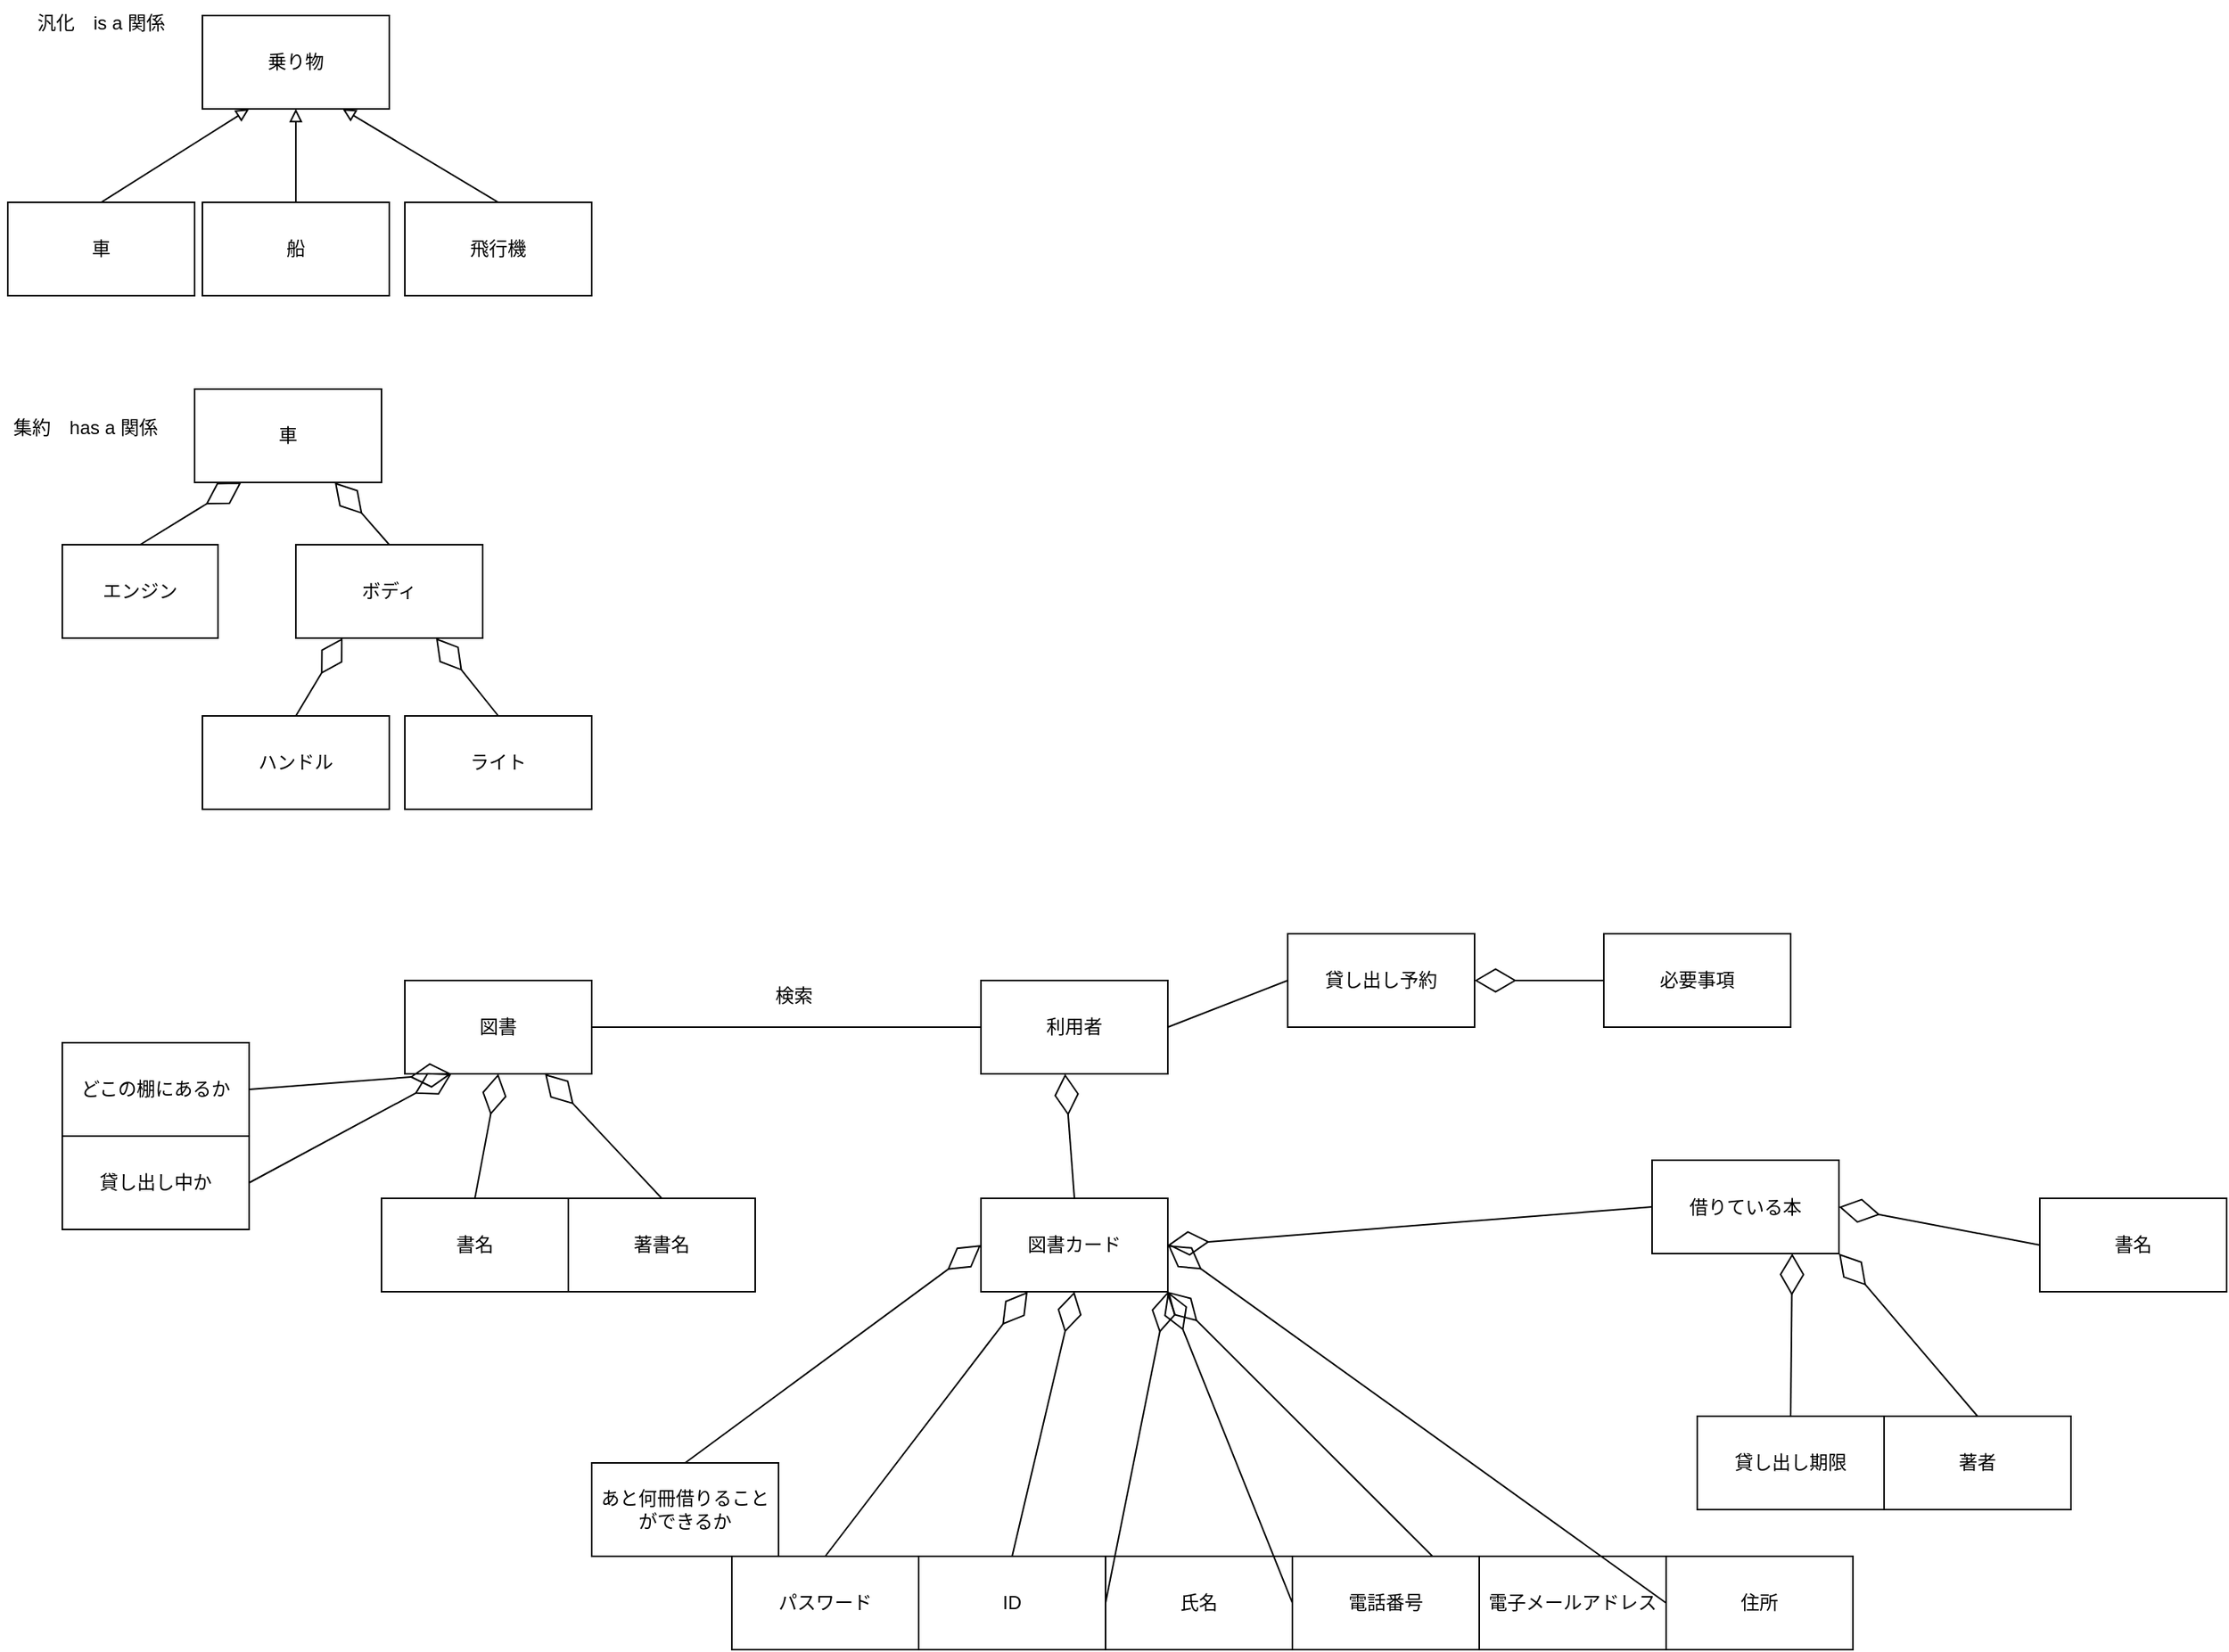 <mxfile version="24.7.17">
  <diagram name="ページ1" id="OZ27yUFGQaLUmOwBfmG1">
    <mxGraphModel dx="780" dy="496" grid="1" gridSize="10" guides="1" tooltips="1" connect="1" arrows="1" fold="1" page="1" pageScale="1" pageWidth="827" pageHeight="1169" math="0" shadow="0">
      <root>
        <mxCell id="0" />
        <mxCell id="1" parent="0" />
        <mxCell id="Nxn4Z3qcUavm5EaymW28-1" value="乗り物" style="rounded=0;whiteSpace=wrap;html=1;" parent="1" vertex="1">
          <mxGeometry x="130" y="40" width="120" height="60" as="geometry" />
        </mxCell>
        <mxCell id="Nxn4Z3qcUavm5EaymW28-2" value="車" style="rounded=0;whiteSpace=wrap;html=1;" parent="1" vertex="1">
          <mxGeometry x="5" y="160" width="120" height="60" as="geometry" />
        </mxCell>
        <mxCell id="Nxn4Z3qcUavm5EaymW28-3" value="船" style="rounded=0;whiteSpace=wrap;html=1;" parent="1" vertex="1">
          <mxGeometry x="130" y="160" width="120" height="60" as="geometry" />
        </mxCell>
        <mxCell id="Nxn4Z3qcUavm5EaymW28-4" value="飛行機" style="rounded=0;whiteSpace=wrap;html=1;" parent="1" vertex="1">
          <mxGeometry x="260" y="160" width="120" height="60" as="geometry" />
        </mxCell>
        <mxCell id="Nxn4Z3qcUavm5EaymW28-6" value="" style="endArrow=block;html=1;rounded=0;endFill=0;entryX=0.75;entryY=1;entryDx=0;entryDy=0;exitX=0.5;exitY=0;exitDx=0;exitDy=0;" parent="1" source="Nxn4Z3qcUavm5EaymW28-4" target="Nxn4Z3qcUavm5EaymW28-1" edge="1">
          <mxGeometry width="50" height="50" relative="1" as="geometry">
            <mxPoint x="420" y="170" as="sourcePoint" />
            <mxPoint x="470" y="120" as="targetPoint" />
          </mxGeometry>
        </mxCell>
        <mxCell id="Nxn4Z3qcUavm5EaymW28-8" value="" style="endArrow=block;html=1;rounded=0;endFill=0;entryX=0.25;entryY=1;entryDx=0;entryDy=0;exitX=0.5;exitY=0;exitDx=0;exitDy=0;" parent="1" source="Nxn4Z3qcUavm5EaymW28-2" target="Nxn4Z3qcUavm5EaymW28-1" edge="1">
          <mxGeometry width="50" height="50" relative="1" as="geometry">
            <mxPoint x="491" y="130" as="sourcePoint" />
            <mxPoint x="337" y="60" as="targetPoint" />
          </mxGeometry>
        </mxCell>
        <mxCell id="Nxn4Z3qcUavm5EaymW28-9" value="" style="endArrow=block;html=1;rounded=0;endFill=0;entryX=0.5;entryY=1;entryDx=0;entryDy=0;exitX=0.5;exitY=0;exitDx=0;exitDy=0;" parent="1" source="Nxn4Z3qcUavm5EaymW28-3" target="Nxn4Z3qcUavm5EaymW28-1" edge="1">
          <mxGeometry width="50" height="50" relative="1" as="geometry">
            <mxPoint x="150" y="200" as="sourcePoint" />
            <mxPoint x="270" y="130" as="targetPoint" />
          </mxGeometry>
        </mxCell>
        <mxCell id="Nxn4Z3qcUavm5EaymW28-10" value="汎化　is a 関係" style="rounded=0;whiteSpace=wrap;html=1;fillColor=none;strokeColor=none;" parent="1" vertex="1">
          <mxGeometry x="10" y="30" width="110" height="30" as="geometry" />
        </mxCell>
        <mxCell id="Nxn4Z3qcUavm5EaymW28-11" value="車" style="rounded=0;whiteSpace=wrap;html=1;" parent="1" vertex="1">
          <mxGeometry x="125" y="280" width="120" height="60" as="geometry" />
        </mxCell>
        <mxCell id="Nxn4Z3qcUavm5EaymW28-12" value="エンジン" style="rounded=0;whiteSpace=wrap;html=1;" parent="1" vertex="1">
          <mxGeometry x="40" y="380" width="100" height="60" as="geometry" />
        </mxCell>
        <mxCell id="Nxn4Z3qcUavm5EaymW28-13" value="ライト" style="rounded=0;whiteSpace=wrap;html=1;" parent="1" vertex="1">
          <mxGeometry x="260" y="490" width="120" height="60" as="geometry" />
        </mxCell>
        <mxCell id="Nxn4Z3qcUavm5EaymW28-14" value="ボディ" style="rounded=0;whiteSpace=wrap;html=1;" parent="1" vertex="1">
          <mxGeometry x="190" y="380" width="120" height="60" as="geometry" />
        </mxCell>
        <mxCell id="Nxn4Z3qcUavm5EaymW28-15" value="ハンドル" style="rounded=0;whiteSpace=wrap;html=1;" parent="1" vertex="1">
          <mxGeometry x="130" y="490" width="120" height="60" as="geometry" />
        </mxCell>
        <mxCell id="Nxn4Z3qcUavm5EaymW28-16" value="" style="endArrow=diamondThin;endFill=0;endSize=24;html=1;rounded=0;entryX=0.25;entryY=1;entryDx=0;entryDy=0;exitX=0.5;exitY=0;exitDx=0;exitDy=0;" parent="1" source="Nxn4Z3qcUavm5EaymW28-12" target="Nxn4Z3qcUavm5EaymW28-11" edge="1">
          <mxGeometry width="160" relative="1" as="geometry">
            <mxPoint x="220" y="580" as="sourcePoint" />
            <mxPoint x="380" y="580" as="targetPoint" />
          </mxGeometry>
        </mxCell>
        <mxCell id="Nxn4Z3qcUavm5EaymW28-19" value="" style="endArrow=diamondThin;endFill=0;endSize=24;html=1;rounded=0;entryX=0.75;entryY=1;entryDx=0;entryDy=0;exitX=0.5;exitY=0;exitDx=0;exitDy=0;" parent="1" source="Nxn4Z3qcUavm5EaymW28-14" target="Nxn4Z3qcUavm5EaymW28-11" edge="1">
          <mxGeometry width="160" relative="1" as="geometry">
            <mxPoint x="280" y="480" as="sourcePoint" />
            <mxPoint x="320" y="430" as="targetPoint" />
          </mxGeometry>
        </mxCell>
        <mxCell id="Nxn4Z3qcUavm5EaymW28-20" value="" style="endArrow=diamondThin;endFill=0;endSize=24;html=1;rounded=0;entryX=0.75;entryY=1;entryDx=0;entryDy=0;exitX=0.5;exitY=0;exitDx=0;exitDy=0;" parent="1" source="Nxn4Z3qcUavm5EaymW28-13" target="Nxn4Z3qcUavm5EaymW28-14" edge="1">
          <mxGeometry width="160" relative="1" as="geometry">
            <mxPoint x="390" y="510" as="sourcePoint" />
            <mxPoint x="340" y="440" as="targetPoint" />
          </mxGeometry>
        </mxCell>
        <mxCell id="Nxn4Z3qcUavm5EaymW28-21" value="" style="endArrow=diamondThin;endFill=0;endSize=24;html=1;rounded=0;entryX=0.25;entryY=1;entryDx=0;entryDy=0;exitX=0.5;exitY=0;exitDx=0;exitDy=0;" parent="1" source="Nxn4Z3qcUavm5EaymW28-15" target="Nxn4Z3qcUavm5EaymW28-14" edge="1">
          <mxGeometry width="160" relative="1" as="geometry">
            <mxPoint x="190" y="630" as="sourcePoint" />
            <mxPoint x="230" y="550" as="targetPoint" />
          </mxGeometry>
        </mxCell>
        <mxCell id="Nxn4Z3qcUavm5EaymW28-22" value="集約　has a 関係" style="rounded=0;whiteSpace=wrap;html=1;fillColor=none;strokeColor=none;" parent="1" vertex="1">
          <mxGeometry y="290" width="110" height="30" as="geometry" />
        </mxCell>
        <mxCell id="Nxn4Z3qcUavm5EaymW28-23" value="利用者" style="rounded=0;whiteSpace=wrap;html=1;" parent="1" vertex="1">
          <mxGeometry x="630" y="660" width="120" height="60" as="geometry" />
        </mxCell>
        <mxCell id="Nxn4Z3qcUavm5EaymW28-24" value="図書カード" style="rounded=0;whiteSpace=wrap;html=1;" parent="1" vertex="1">
          <mxGeometry x="630" y="800" width="120" height="60" as="geometry" />
        </mxCell>
        <mxCell id="Nxn4Z3qcUavm5EaymW28-25" value="" style="endArrow=diamondThin;endFill=0;endSize=24;html=1;rounded=0;entryX=0.45;entryY=1;entryDx=0;entryDy=0;entryPerimeter=0;exitX=0.5;exitY=0;exitDx=0;exitDy=0;" parent="1" source="Nxn4Z3qcUavm5EaymW28-24" target="Nxn4Z3qcUavm5EaymW28-23" edge="1">
          <mxGeometry width="160" relative="1" as="geometry">
            <mxPoint x="730" y="580" as="sourcePoint" />
            <mxPoint x="205" y="730" as="targetPoint" />
          </mxGeometry>
        </mxCell>
        <mxCell id="Nxn4Z3qcUavm5EaymW28-26" value="ID" style="rounded=0;whiteSpace=wrap;html=1;" parent="1" vertex="1">
          <mxGeometry x="590" y="1030" width="120" height="60" as="geometry" />
        </mxCell>
        <mxCell id="Nxn4Z3qcUavm5EaymW28-27" value="" style="endArrow=diamondThin;endFill=0;endSize=24;html=1;rounded=0;entryX=0.5;entryY=1;entryDx=0;entryDy=0;exitX=0.5;exitY=0;exitDx=0;exitDy=0;" parent="1" source="Nxn4Z3qcUavm5EaymW28-26" target="Nxn4Z3qcUavm5EaymW28-24" edge="1">
          <mxGeometry width="160" relative="1" as="geometry">
            <mxPoint x="653" y="740" as="sourcePoint" />
            <mxPoint x="647" y="680" as="targetPoint" />
          </mxGeometry>
        </mxCell>
        <mxCell id="Nxn4Z3qcUavm5EaymW28-28" value="パスワード" style="rounded=0;whiteSpace=wrap;html=1;" parent="1" vertex="1">
          <mxGeometry x="470" y="1030" width="120" height="60" as="geometry" />
        </mxCell>
        <mxCell id="Nxn4Z3qcUavm5EaymW28-33" value="" style="endArrow=diamondThin;endFill=0;endSize=24;html=1;rounded=0;entryX=0.25;entryY=1;entryDx=0;entryDy=0;exitX=0.5;exitY=0;exitDx=0;exitDy=0;" parent="1" source="Nxn4Z3qcUavm5EaymW28-28" target="Nxn4Z3qcUavm5EaymW28-24" edge="1">
          <mxGeometry width="160" relative="1" as="geometry">
            <mxPoint x="560" y="750" as="sourcePoint" />
            <mxPoint x="530" y="640" as="targetPoint" />
          </mxGeometry>
        </mxCell>
        <mxCell id="Nxn4Z3qcUavm5EaymW28-34" value="図書" style="rounded=0;whiteSpace=wrap;html=1;" parent="1" vertex="1">
          <mxGeometry x="260" y="660" width="120" height="60" as="geometry" />
        </mxCell>
        <mxCell id="Nxn4Z3qcUavm5EaymW28-35" value="書名" style="rounded=0;whiteSpace=wrap;html=1;" parent="1" vertex="1">
          <mxGeometry x="245" y="800" width="120" height="60" as="geometry" />
        </mxCell>
        <mxCell id="Nxn4Z3qcUavm5EaymW28-36" value="著書名" style="rounded=0;whiteSpace=wrap;html=1;" parent="1" vertex="1">
          <mxGeometry x="365" y="800" width="120" height="60" as="geometry" />
        </mxCell>
        <mxCell id="Nxn4Z3qcUavm5EaymW28-37" value="" style="endArrow=diamondThin;endFill=0;endSize=24;html=1;rounded=0;entryX=0.75;entryY=1;entryDx=0;entryDy=0;exitX=0.5;exitY=0;exitDx=0;exitDy=0;" parent="1" source="Nxn4Z3qcUavm5EaymW28-36" target="Nxn4Z3qcUavm5EaymW28-34" edge="1">
          <mxGeometry width="160" relative="1" as="geometry">
            <mxPoint x="410" y="960" as="sourcePoint" />
            <mxPoint x="570" y="960" as="targetPoint" />
          </mxGeometry>
        </mxCell>
        <mxCell id="Nxn4Z3qcUavm5EaymW28-38" value="" style="endArrow=diamondThin;endFill=0;endSize=24;html=1;rounded=0;entryX=0.5;entryY=1;entryDx=0;entryDy=0;exitX=0.5;exitY=0;exitDx=0;exitDy=0;" parent="1" source="Nxn4Z3qcUavm5EaymW28-35" target="Nxn4Z3qcUavm5EaymW28-34" edge="1">
          <mxGeometry width="160" relative="1" as="geometry">
            <mxPoint x="285" y="1060" as="sourcePoint" />
            <mxPoint x="395" y="920" as="targetPoint" />
          </mxGeometry>
        </mxCell>
        <mxCell id="Nxn4Z3qcUavm5EaymW28-39" value="借りている本" style="rounded=0;whiteSpace=wrap;html=1;" parent="1" vertex="1">
          <mxGeometry x="1061" y="775.5" width="120" height="60" as="geometry" />
        </mxCell>
        <mxCell id="Nxn4Z3qcUavm5EaymW28-40" value="貸し出し期限" style="rounded=0;whiteSpace=wrap;html=1;" parent="1" vertex="1">
          <mxGeometry x="1090" y="940" width="120" height="60" as="geometry" />
        </mxCell>
        <mxCell id="Nxn4Z3qcUavm5EaymW28-42" value="氏名" style="rounded=0;whiteSpace=wrap;html=1;" parent="1" vertex="1">
          <mxGeometry x="710" y="1030" width="120" height="60" as="geometry" />
        </mxCell>
        <mxCell id="Nxn4Z3qcUavm5EaymW28-44" value="電子メールアドレス" style="rounded=0;whiteSpace=wrap;html=1;" parent="1" vertex="1">
          <mxGeometry x="950" y="1030" width="120" height="60" as="geometry" />
        </mxCell>
        <mxCell id="Nxn4Z3qcUavm5EaymW28-47" value="検索" style="rounded=0;whiteSpace=wrap;html=1;fillColor=none;strokeColor=none;" parent="1" vertex="1">
          <mxGeometry x="450" y="640" width="120" height="60" as="geometry" />
        </mxCell>
        <mxCell id="Nxn4Z3qcUavm5EaymW28-50" value="" style="endArrow=none;html=1;rounded=0;entryX=0;entryY=0.5;entryDx=0;entryDy=0;exitX=1;exitY=0.5;exitDx=0;exitDy=0;" parent="1" source="Nxn4Z3qcUavm5EaymW28-34" target="Nxn4Z3qcUavm5EaymW28-23" edge="1">
          <mxGeometry width="50" height="50" relative="1" as="geometry">
            <mxPoint x="470" y="720" as="sourcePoint" />
            <mxPoint x="520" y="670" as="targetPoint" />
          </mxGeometry>
        </mxCell>
        <mxCell id="Nxn4Z3qcUavm5EaymW28-55" value="" style="endArrow=diamondThin;endFill=0;endSize=24;html=1;rounded=0;exitX=0.5;exitY=0;exitDx=0;exitDy=0;entryX=0.75;entryY=1;entryDx=0;entryDy=0;" parent="1" source="Nxn4Z3qcUavm5EaymW28-40" target="Nxn4Z3qcUavm5EaymW28-39" edge="1">
          <mxGeometry width="160" relative="1" as="geometry">
            <mxPoint x="1421" y="695.5" as="sourcePoint" />
            <mxPoint x="1581" y="695.5" as="targetPoint" />
          </mxGeometry>
        </mxCell>
        <mxCell id="Nxn4Z3qcUavm5EaymW28-56" value="" style="endArrow=diamondThin;endFill=0;endSize=24;html=1;rounded=0;entryX=1;entryY=1;entryDx=0;entryDy=0;exitX=0;exitY=0.5;exitDx=0;exitDy=0;" parent="1" source="Nxn4Z3qcUavm5EaymW28-42" target="Nxn4Z3qcUavm5EaymW28-24" edge="1">
          <mxGeometry width="160" relative="1" as="geometry">
            <mxPoint x="860" y="860" as="sourcePoint" />
            <mxPoint x="960" y="800" as="targetPoint" />
          </mxGeometry>
        </mxCell>
        <mxCell id="Nxn4Z3qcUavm5EaymW28-58" value="" style="endArrow=diamondThin;endFill=0;endSize=24;html=1;rounded=0;entryX=1;entryY=1;entryDx=0;entryDy=0;exitX=0;exitY=0.5;exitDx=0;exitDy=0;" parent="1" source="Nxn4Z3qcUavm5EaymW28-46" target="Nxn4Z3qcUavm5EaymW28-24" edge="1">
          <mxGeometry width="160" relative="1" as="geometry">
            <mxPoint x="930" y="870" as="sourcePoint" />
            <mxPoint x="1030" y="810" as="targetPoint" />
          </mxGeometry>
        </mxCell>
        <mxCell id="Nxn4Z3qcUavm5EaymW28-61" value="貸し出し中か" style="rounded=0;whiteSpace=wrap;html=1;" parent="1" vertex="1">
          <mxGeometry x="40" y="760" width="120" height="60" as="geometry" />
        </mxCell>
        <mxCell id="Nxn4Z3qcUavm5EaymW28-63" value="" style="endArrow=diamondThin;endFill=0;endSize=24;html=1;rounded=0;exitX=1;exitY=0.5;exitDx=0;exitDy=0;entryX=0.25;entryY=1;entryDx=0;entryDy=0;" parent="1" source="Nxn4Z3qcUavm5EaymW28-61" target="Nxn4Z3qcUavm5EaymW28-34" edge="1">
          <mxGeometry width="160" relative="1" as="geometry">
            <mxPoint x="120" y="720" as="sourcePoint" />
            <mxPoint x="90" y="611" as="targetPoint" />
          </mxGeometry>
        </mxCell>
        <mxCell id="Nxn4Z3qcUavm5EaymW28-64" value="どこの棚にあるか" style="rounded=0;whiteSpace=wrap;html=1;" parent="1" vertex="1">
          <mxGeometry x="40" y="700" width="120" height="60" as="geometry" />
        </mxCell>
        <mxCell id="Nxn4Z3qcUavm5EaymW28-65" value="" style="endArrow=diamondThin;endFill=0;endSize=24;html=1;rounded=0;exitX=1;exitY=0.5;exitDx=0;exitDy=0;entryX=0.25;entryY=1;entryDx=0;entryDy=0;" parent="1" source="Nxn4Z3qcUavm5EaymW28-64" target="Nxn4Z3qcUavm5EaymW28-34" edge="1">
          <mxGeometry width="160" relative="1" as="geometry">
            <mxPoint x="10" y="740" as="sourcePoint" />
            <mxPoint x="170" y="670" as="targetPoint" />
          </mxGeometry>
        </mxCell>
        <mxCell id="Nxn4Z3qcUavm5EaymW28-66" value="" style="endArrow=diamondThin;endFill=0;endSize=24;html=1;rounded=0;exitX=0;exitY=0.5;exitDx=0;exitDy=0;entryX=1;entryY=0.5;entryDx=0;entryDy=0;" parent="1" source="Nxn4Z3qcUavm5EaymW28-43" target="Nxn4Z3qcUavm5EaymW28-24" edge="1">
          <mxGeometry width="160" relative="1" as="geometry">
            <mxPoint x="970" y="809.5" as="sourcePoint" />
            <mxPoint x="940" y="700.5" as="targetPoint" />
          </mxGeometry>
        </mxCell>
        <mxCell id="Nxn4Z3qcUavm5EaymW28-67" value="著者" style="rounded=0;whiteSpace=wrap;html=1;" parent="1" vertex="1">
          <mxGeometry x="1210" y="940" width="120" height="60" as="geometry" />
        </mxCell>
        <mxCell id="Nxn4Z3qcUavm5EaymW28-68" value="書名" style="rounded=0;whiteSpace=wrap;html=1;" parent="1" vertex="1">
          <mxGeometry x="1310" y="800" width="120" height="60" as="geometry" />
        </mxCell>
        <mxCell id="Nxn4Z3qcUavm5EaymW28-69" value="" style="endArrow=diamondThin;endFill=0;endSize=24;html=1;rounded=0;exitX=0;exitY=0.5;exitDx=0;exitDy=0;entryX=1;entryY=0.5;entryDx=0;entryDy=0;" parent="1" source="Nxn4Z3qcUavm5EaymW28-68" target="Nxn4Z3qcUavm5EaymW28-39" edge="1">
          <mxGeometry width="160" relative="1" as="geometry">
            <mxPoint x="1271" y="824.5" as="sourcePoint" />
            <mxPoint x="1241" y="720.5" as="targetPoint" />
          </mxGeometry>
        </mxCell>
        <mxCell id="Nxn4Z3qcUavm5EaymW28-70" value="" style="endArrow=diamondThin;endFill=0;endSize=24;html=1;rounded=0;exitX=0.5;exitY=0;exitDx=0;exitDy=0;entryX=1;entryY=1;entryDx=0;entryDy=0;" parent="1" source="Nxn4Z3qcUavm5EaymW28-67" target="Nxn4Z3qcUavm5EaymW28-39" edge="1">
          <mxGeometry width="160" relative="1" as="geometry">
            <mxPoint x="1339" y="904.5" as="sourcePoint" />
            <mxPoint x="1210" y="880.5" as="targetPoint" />
          </mxGeometry>
        </mxCell>
        <mxCell id="Nxn4Z3qcUavm5EaymW28-71" value="あと何冊借りることができるか" style="rounded=0;whiteSpace=wrap;html=1;" parent="1" vertex="1">
          <mxGeometry x="380" y="970" width="120" height="60" as="geometry" />
        </mxCell>
        <mxCell id="Nxn4Z3qcUavm5EaymW28-72" value="" style="endArrow=diamondThin;endFill=0;endSize=24;html=1;rounded=0;entryX=0;entryY=0.5;entryDx=0;entryDy=0;exitX=0.5;exitY=0;exitDx=0;exitDy=0;" parent="1" source="Nxn4Z3qcUavm5EaymW28-71" target="Nxn4Z3qcUavm5EaymW28-24" edge="1">
          <mxGeometry width="160" relative="1" as="geometry">
            <mxPoint x="430" y="930" as="sourcePoint" />
            <mxPoint x="530" y="870" as="targetPoint" />
          </mxGeometry>
        </mxCell>
        <mxCell id="Nxn4Z3qcUavm5EaymW28-73" value="貸し出し予約" style="rounded=0;whiteSpace=wrap;html=1;" parent="1" vertex="1">
          <mxGeometry x="827" y="630" width="120" height="60" as="geometry" />
        </mxCell>
        <mxCell id="Nxn4Z3qcUavm5EaymW28-74" value="必要事項" style="rounded=0;whiteSpace=wrap;html=1;" parent="1" vertex="1">
          <mxGeometry x="1030" y="630" width="120" height="60" as="geometry" />
        </mxCell>
        <mxCell id="Nxn4Z3qcUavm5EaymW28-75" value="" style="endArrow=diamondThin;endFill=0;endSize=24;html=1;rounded=0;exitX=0;exitY=0.5;exitDx=0;exitDy=0;entryX=1;entryY=0.5;entryDx=0;entryDy=0;" parent="1" source="Nxn4Z3qcUavm5EaymW28-74" target="Nxn4Z3qcUavm5EaymW28-73" edge="1">
          <mxGeometry width="160" relative="1" as="geometry">
            <mxPoint x="1081" y="560.5" as="sourcePoint" />
            <mxPoint x="770" y="584.5" as="targetPoint" />
          </mxGeometry>
        </mxCell>
        <mxCell id="Nxn4Z3qcUavm5EaymW28-76" value="" style="endArrow=none;html=1;rounded=0;entryX=0;entryY=0.5;entryDx=0;entryDy=0;exitX=1;exitY=0.5;exitDx=0;exitDy=0;" parent="1" source="Nxn4Z3qcUavm5EaymW28-23" target="Nxn4Z3qcUavm5EaymW28-73" edge="1">
          <mxGeometry width="50" height="50" relative="1" as="geometry">
            <mxPoint x="580" y="600" as="sourcePoint" />
            <mxPoint x="830" y="600" as="targetPoint" />
          </mxGeometry>
        </mxCell>
        <mxCell id="Nxn4Z3qcUavm5EaymW28-77" value="" style="endArrow=diamondThin;endFill=0;endSize=24;html=1;rounded=0;exitX=0;exitY=0.5;exitDx=0;exitDy=0;entryX=1;entryY=0.5;entryDx=0;entryDy=0;" parent="1" source="Nxn4Z3qcUavm5EaymW28-39" target="Nxn4Z3qcUavm5EaymW28-24" edge="1">
          <mxGeometry width="160" relative="1" as="geometry">
            <mxPoint x="1061" y="806" as="sourcePoint" />
            <mxPoint x="750" y="830" as="targetPoint" />
          </mxGeometry>
        </mxCell>
        <mxCell id="Nxn4Z3qcUavm5EaymW28-43" value="住所" style="rounded=0;whiteSpace=wrap;html=1;" parent="1" vertex="1">
          <mxGeometry x="1070" y="1030" width="120" height="60" as="geometry" />
        </mxCell>
        <mxCell id="Nxn4Z3qcUavm5EaymW28-78" value="" style="endArrow=diamondThin;endFill=0;endSize=24;html=1;rounded=0;exitX=0;exitY=0.5;exitDx=0;exitDy=0;entryX=1;entryY=1;entryDx=0;entryDy=0;" parent="1" source="Nxn4Z3qcUavm5EaymW28-44" target="Nxn4Z3qcUavm5EaymW28-24" edge="1">
          <mxGeometry width="160" relative="1" as="geometry">
            <mxPoint x="910" y="1030" as="sourcePoint" />
            <mxPoint x="1000" y="950" as="targetPoint" />
          </mxGeometry>
        </mxCell>
        <mxCell id="Nxn4Z3qcUavm5EaymW28-46" value="電話番号" style="rounded=0;whiteSpace=wrap;html=1;" parent="1" vertex="1">
          <mxGeometry x="830" y="1030" width="120" height="60" as="geometry" />
        </mxCell>
      </root>
    </mxGraphModel>
  </diagram>
</mxfile>
